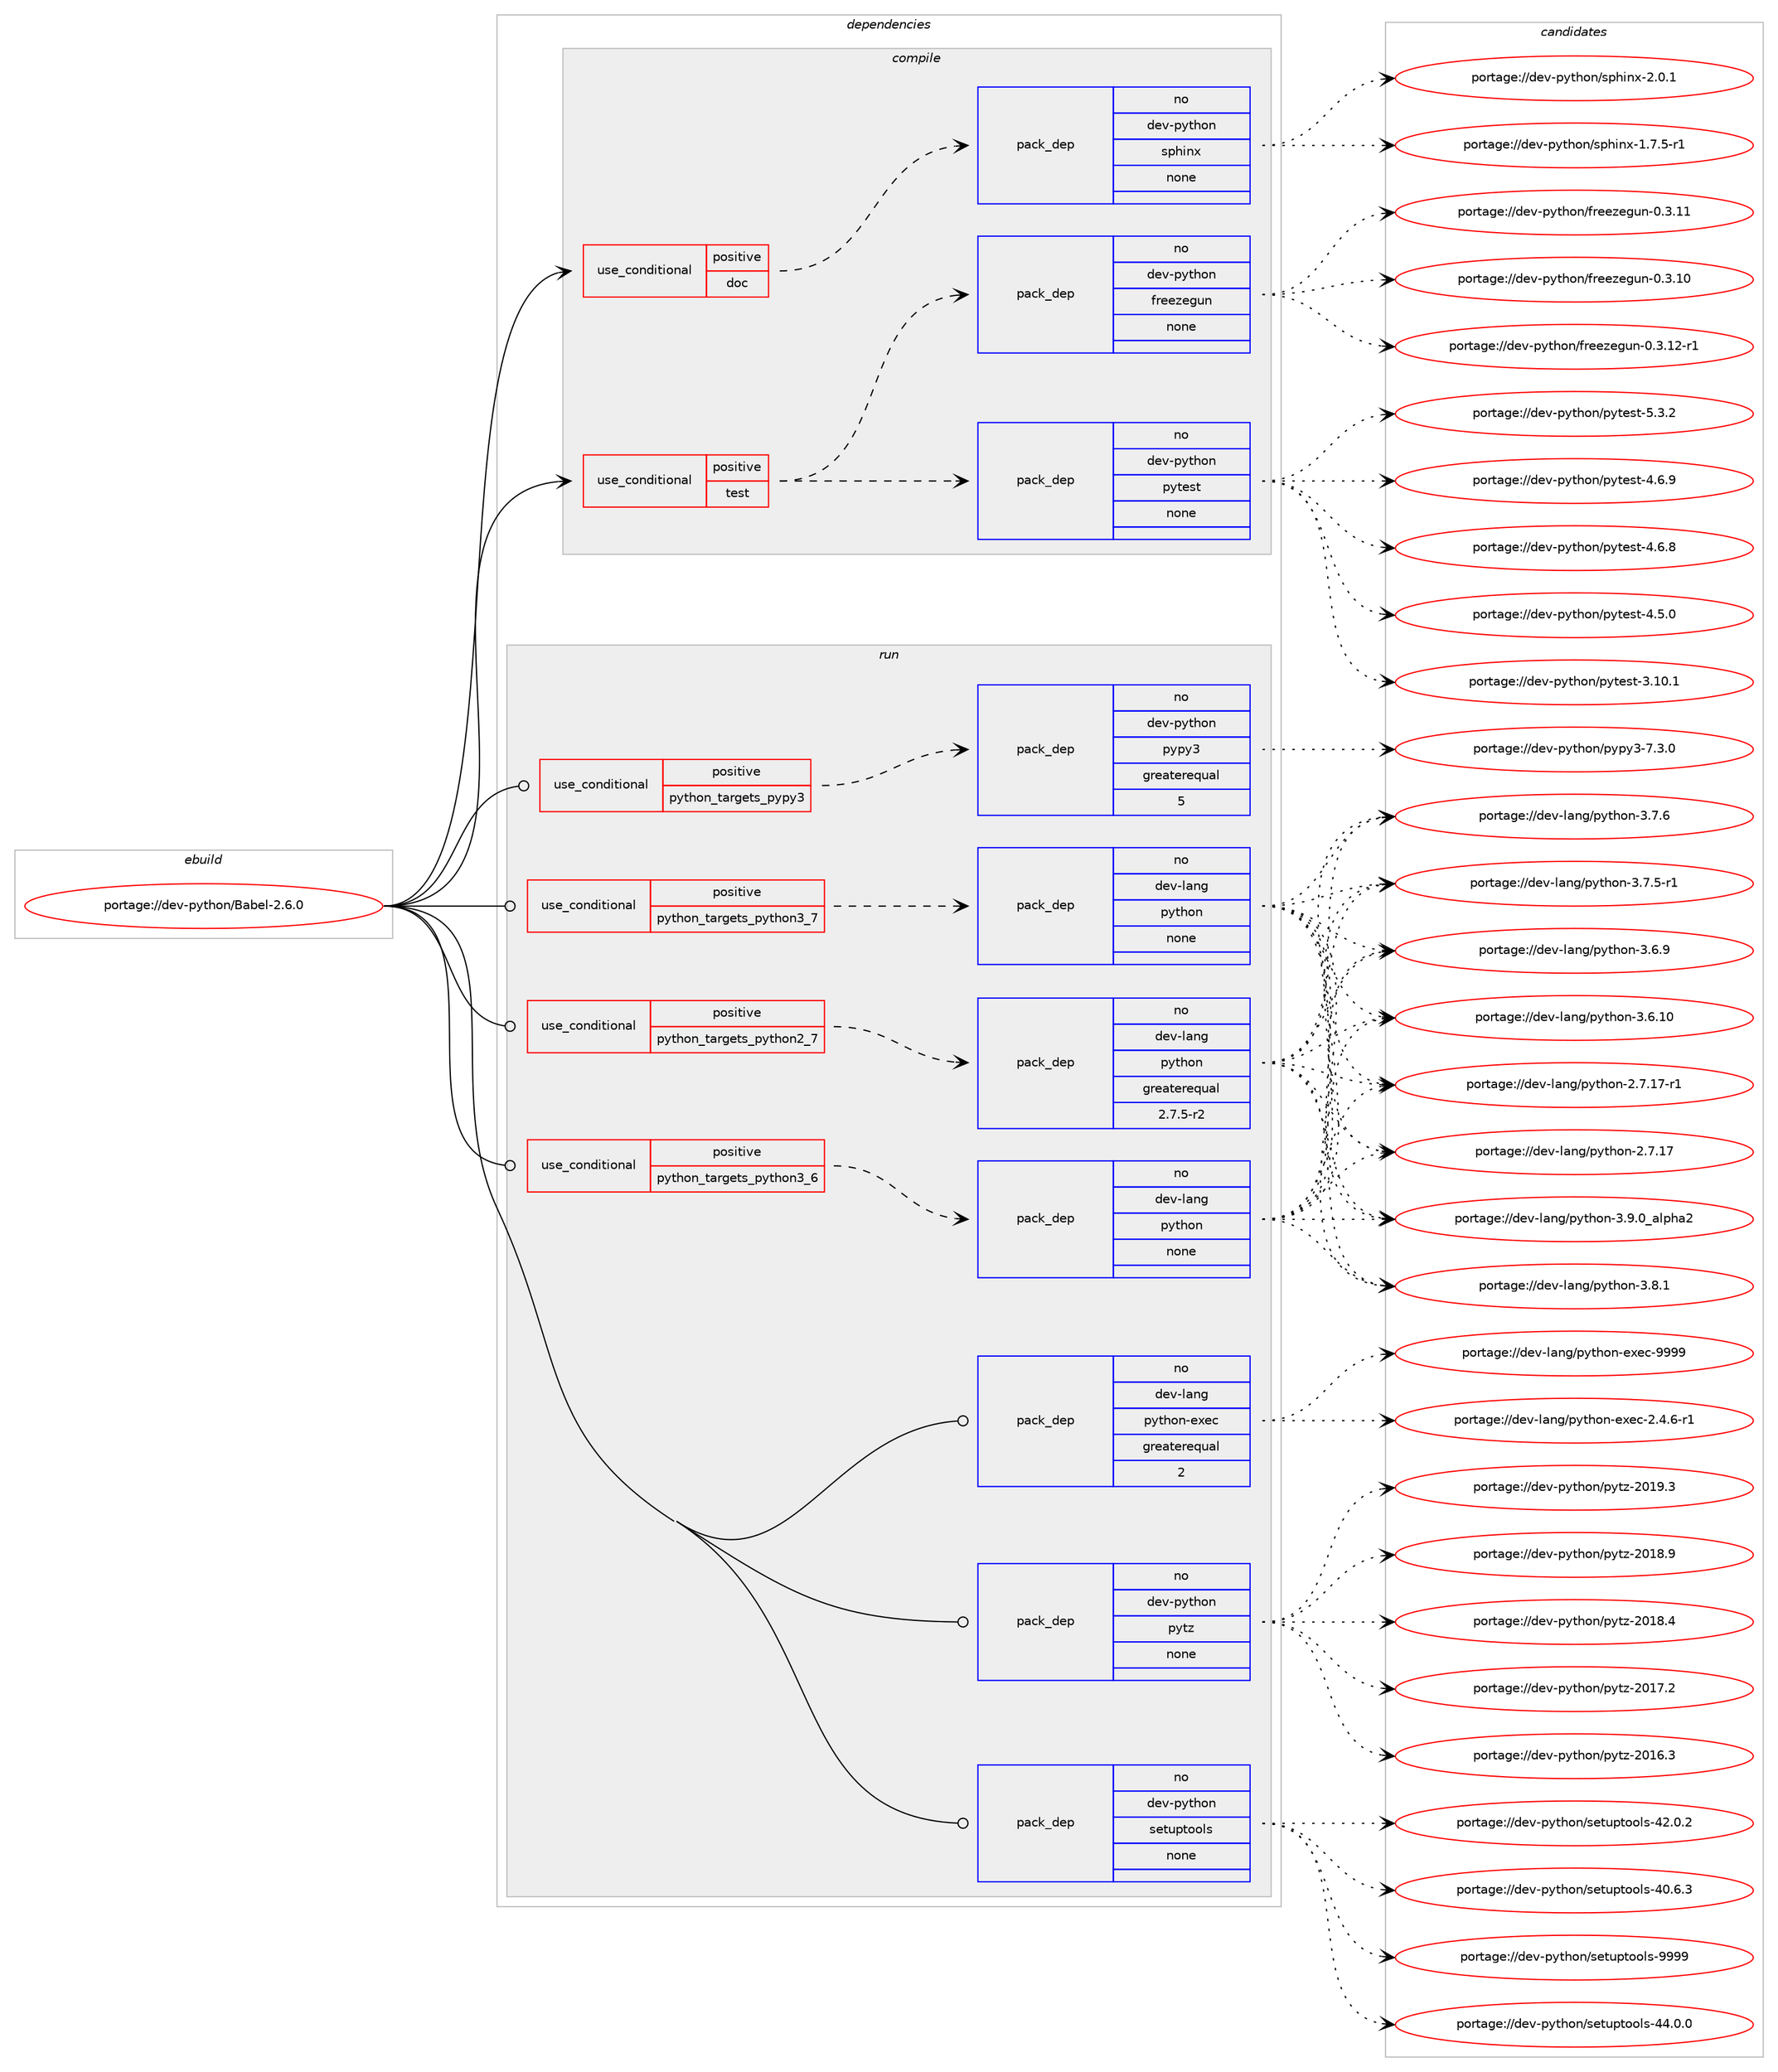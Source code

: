 digraph prolog {

# *************
# Graph options
# *************

newrank=true;
concentrate=true;
compound=true;
graph [rankdir=LR,fontname=Helvetica,fontsize=10,ranksep=1.5];#, ranksep=2.5, nodesep=0.2];
edge  [arrowhead=vee];
node  [fontname=Helvetica,fontsize=10];

# **********
# The ebuild
# **********

subgraph cluster_leftcol {
color=gray;
label=<<i>ebuild</i>>;
id [label="portage://dev-python/Babel-2.6.0", color=red, width=4, href="../dev-python/Babel-2.6.0.svg"];
}

# ****************
# The dependencies
# ****************

subgraph cluster_midcol {
color=gray;
label=<<i>dependencies</i>>;
subgraph cluster_compile {
fillcolor="#eeeeee";
style=filled;
label=<<i>compile</i>>;
subgraph cond119701 {
dependency473794 [label=<<TABLE BORDER="0" CELLBORDER="1" CELLSPACING="0" CELLPADDING="4"><TR><TD ROWSPAN="3" CELLPADDING="10">use_conditional</TD></TR><TR><TD>positive</TD></TR><TR><TD>doc</TD></TR></TABLE>>, shape=none, color=red];
subgraph pack349076 {
dependency473795 [label=<<TABLE BORDER="0" CELLBORDER="1" CELLSPACING="0" CELLPADDING="4" WIDTH="220"><TR><TD ROWSPAN="6" CELLPADDING="30">pack_dep</TD></TR><TR><TD WIDTH="110">no</TD></TR><TR><TD>dev-python</TD></TR><TR><TD>sphinx</TD></TR><TR><TD>none</TD></TR><TR><TD></TD></TR></TABLE>>, shape=none, color=blue];
}
dependency473794:e -> dependency473795:w [weight=20,style="dashed",arrowhead="vee"];
}
id:e -> dependency473794:w [weight=20,style="solid",arrowhead="vee"];
subgraph cond119702 {
dependency473796 [label=<<TABLE BORDER="0" CELLBORDER="1" CELLSPACING="0" CELLPADDING="4"><TR><TD ROWSPAN="3" CELLPADDING="10">use_conditional</TD></TR><TR><TD>positive</TD></TR><TR><TD>test</TD></TR></TABLE>>, shape=none, color=red];
subgraph pack349077 {
dependency473797 [label=<<TABLE BORDER="0" CELLBORDER="1" CELLSPACING="0" CELLPADDING="4" WIDTH="220"><TR><TD ROWSPAN="6" CELLPADDING="30">pack_dep</TD></TR><TR><TD WIDTH="110">no</TD></TR><TR><TD>dev-python</TD></TR><TR><TD>freezegun</TD></TR><TR><TD>none</TD></TR><TR><TD></TD></TR></TABLE>>, shape=none, color=blue];
}
dependency473796:e -> dependency473797:w [weight=20,style="dashed",arrowhead="vee"];
subgraph pack349078 {
dependency473798 [label=<<TABLE BORDER="0" CELLBORDER="1" CELLSPACING="0" CELLPADDING="4" WIDTH="220"><TR><TD ROWSPAN="6" CELLPADDING="30">pack_dep</TD></TR><TR><TD WIDTH="110">no</TD></TR><TR><TD>dev-python</TD></TR><TR><TD>pytest</TD></TR><TR><TD>none</TD></TR><TR><TD></TD></TR></TABLE>>, shape=none, color=blue];
}
dependency473796:e -> dependency473798:w [weight=20,style="dashed",arrowhead="vee"];
}
id:e -> dependency473796:w [weight=20,style="solid",arrowhead="vee"];
}
subgraph cluster_compileandrun {
fillcolor="#eeeeee";
style=filled;
label=<<i>compile and run</i>>;
}
subgraph cluster_run {
fillcolor="#eeeeee";
style=filled;
label=<<i>run</i>>;
subgraph cond119703 {
dependency473799 [label=<<TABLE BORDER="0" CELLBORDER="1" CELLSPACING="0" CELLPADDING="4"><TR><TD ROWSPAN="3" CELLPADDING="10">use_conditional</TD></TR><TR><TD>positive</TD></TR><TR><TD>python_targets_pypy3</TD></TR></TABLE>>, shape=none, color=red];
subgraph pack349079 {
dependency473800 [label=<<TABLE BORDER="0" CELLBORDER="1" CELLSPACING="0" CELLPADDING="4" WIDTH="220"><TR><TD ROWSPAN="6" CELLPADDING="30">pack_dep</TD></TR><TR><TD WIDTH="110">no</TD></TR><TR><TD>dev-python</TD></TR><TR><TD>pypy3</TD></TR><TR><TD>greaterequal</TD></TR><TR><TD>5</TD></TR></TABLE>>, shape=none, color=blue];
}
dependency473799:e -> dependency473800:w [weight=20,style="dashed",arrowhead="vee"];
}
id:e -> dependency473799:w [weight=20,style="solid",arrowhead="odot"];
subgraph cond119704 {
dependency473801 [label=<<TABLE BORDER="0" CELLBORDER="1" CELLSPACING="0" CELLPADDING="4"><TR><TD ROWSPAN="3" CELLPADDING="10">use_conditional</TD></TR><TR><TD>positive</TD></TR><TR><TD>python_targets_python2_7</TD></TR></TABLE>>, shape=none, color=red];
subgraph pack349080 {
dependency473802 [label=<<TABLE BORDER="0" CELLBORDER="1" CELLSPACING="0" CELLPADDING="4" WIDTH="220"><TR><TD ROWSPAN="6" CELLPADDING="30">pack_dep</TD></TR><TR><TD WIDTH="110">no</TD></TR><TR><TD>dev-lang</TD></TR><TR><TD>python</TD></TR><TR><TD>greaterequal</TD></TR><TR><TD>2.7.5-r2</TD></TR></TABLE>>, shape=none, color=blue];
}
dependency473801:e -> dependency473802:w [weight=20,style="dashed",arrowhead="vee"];
}
id:e -> dependency473801:w [weight=20,style="solid",arrowhead="odot"];
subgraph cond119705 {
dependency473803 [label=<<TABLE BORDER="0" CELLBORDER="1" CELLSPACING="0" CELLPADDING="4"><TR><TD ROWSPAN="3" CELLPADDING="10">use_conditional</TD></TR><TR><TD>positive</TD></TR><TR><TD>python_targets_python3_6</TD></TR></TABLE>>, shape=none, color=red];
subgraph pack349081 {
dependency473804 [label=<<TABLE BORDER="0" CELLBORDER="1" CELLSPACING="0" CELLPADDING="4" WIDTH="220"><TR><TD ROWSPAN="6" CELLPADDING="30">pack_dep</TD></TR><TR><TD WIDTH="110">no</TD></TR><TR><TD>dev-lang</TD></TR><TR><TD>python</TD></TR><TR><TD>none</TD></TR><TR><TD></TD></TR></TABLE>>, shape=none, color=blue];
}
dependency473803:e -> dependency473804:w [weight=20,style="dashed",arrowhead="vee"];
}
id:e -> dependency473803:w [weight=20,style="solid",arrowhead="odot"];
subgraph cond119706 {
dependency473805 [label=<<TABLE BORDER="0" CELLBORDER="1" CELLSPACING="0" CELLPADDING="4"><TR><TD ROWSPAN="3" CELLPADDING="10">use_conditional</TD></TR><TR><TD>positive</TD></TR><TR><TD>python_targets_python3_7</TD></TR></TABLE>>, shape=none, color=red];
subgraph pack349082 {
dependency473806 [label=<<TABLE BORDER="0" CELLBORDER="1" CELLSPACING="0" CELLPADDING="4" WIDTH="220"><TR><TD ROWSPAN="6" CELLPADDING="30">pack_dep</TD></TR><TR><TD WIDTH="110">no</TD></TR><TR><TD>dev-lang</TD></TR><TR><TD>python</TD></TR><TR><TD>none</TD></TR><TR><TD></TD></TR></TABLE>>, shape=none, color=blue];
}
dependency473805:e -> dependency473806:w [weight=20,style="dashed",arrowhead="vee"];
}
id:e -> dependency473805:w [weight=20,style="solid",arrowhead="odot"];
subgraph pack349083 {
dependency473807 [label=<<TABLE BORDER="0" CELLBORDER="1" CELLSPACING="0" CELLPADDING="4" WIDTH="220"><TR><TD ROWSPAN="6" CELLPADDING="30">pack_dep</TD></TR><TR><TD WIDTH="110">no</TD></TR><TR><TD>dev-lang</TD></TR><TR><TD>python-exec</TD></TR><TR><TD>greaterequal</TD></TR><TR><TD>2</TD></TR></TABLE>>, shape=none, color=blue];
}
id:e -> dependency473807:w [weight=20,style="solid",arrowhead="odot"];
subgraph pack349084 {
dependency473808 [label=<<TABLE BORDER="0" CELLBORDER="1" CELLSPACING="0" CELLPADDING="4" WIDTH="220"><TR><TD ROWSPAN="6" CELLPADDING="30">pack_dep</TD></TR><TR><TD WIDTH="110">no</TD></TR><TR><TD>dev-python</TD></TR><TR><TD>pytz</TD></TR><TR><TD>none</TD></TR><TR><TD></TD></TR></TABLE>>, shape=none, color=blue];
}
id:e -> dependency473808:w [weight=20,style="solid",arrowhead="odot"];
subgraph pack349085 {
dependency473809 [label=<<TABLE BORDER="0" CELLBORDER="1" CELLSPACING="0" CELLPADDING="4" WIDTH="220"><TR><TD ROWSPAN="6" CELLPADDING="30">pack_dep</TD></TR><TR><TD WIDTH="110">no</TD></TR><TR><TD>dev-python</TD></TR><TR><TD>setuptools</TD></TR><TR><TD>none</TD></TR><TR><TD></TD></TR></TABLE>>, shape=none, color=blue];
}
id:e -> dependency473809:w [weight=20,style="solid",arrowhead="odot"];
}
}

# **************
# The candidates
# **************

subgraph cluster_choices {
rank=same;
color=gray;
label=<<i>candidates</i>>;

subgraph choice349076 {
color=black;
nodesep=1;
choice1001011184511212111610411111047115112104105110120455046484649 [label="portage://dev-python/sphinx-2.0.1", color=red, width=4,href="../dev-python/sphinx-2.0.1.svg"];
choice10010111845112121116104111110471151121041051101204549465546534511449 [label="portage://dev-python/sphinx-1.7.5-r1", color=red, width=4,href="../dev-python/sphinx-1.7.5-r1.svg"];
dependency473795:e -> choice1001011184511212111610411111047115112104105110120455046484649:w [style=dotted,weight="100"];
dependency473795:e -> choice10010111845112121116104111110471151121041051101204549465546534511449:w [style=dotted,weight="100"];
}
subgraph choice349077 {
color=black;
nodesep=1;
choice1001011184511212111610411111047102114101101122101103117110454846514649504511449 [label="portage://dev-python/freezegun-0.3.12-r1", color=red, width=4,href="../dev-python/freezegun-0.3.12-r1.svg"];
choice100101118451121211161041111104710211410110112210110311711045484651464949 [label="portage://dev-python/freezegun-0.3.11", color=red, width=4,href="../dev-python/freezegun-0.3.11.svg"];
choice100101118451121211161041111104710211410110112210110311711045484651464948 [label="portage://dev-python/freezegun-0.3.10", color=red, width=4,href="../dev-python/freezegun-0.3.10.svg"];
dependency473797:e -> choice1001011184511212111610411111047102114101101122101103117110454846514649504511449:w [style=dotted,weight="100"];
dependency473797:e -> choice100101118451121211161041111104710211410110112210110311711045484651464949:w [style=dotted,weight="100"];
dependency473797:e -> choice100101118451121211161041111104710211410110112210110311711045484651464948:w [style=dotted,weight="100"];
}
subgraph choice349078 {
color=black;
nodesep=1;
choice1001011184511212111610411111047112121116101115116455346514650 [label="portage://dev-python/pytest-5.3.2", color=red, width=4,href="../dev-python/pytest-5.3.2.svg"];
choice1001011184511212111610411111047112121116101115116455246544657 [label="portage://dev-python/pytest-4.6.9", color=red, width=4,href="../dev-python/pytest-4.6.9.svg"];
choice1001011184511212111610411111047112121116101115116455246544656 [label="portage://dev-python/pytest-4.6.8", color=red, width=4,href="../dev-python/pytest-4.6.8.svg"];
choice1001011184511212111610411111047112121116101115116455246534648 [label="portage://dev-python/pytest-4.5.0", color=red, width=4,href="../dev-python/pytest-4.5.0.svg"];
choice100101118451121211161041111104711212111610111511645514649484649 [label="portage://dev-python/pytest-3.10.1", color=red, width=4,href="../dev-python/pytest-3.10.1.svg"];
dependency473798:e -> choice1001011184511212111610411111047112121116101115116455346514650:w [style=dotted,weight="100"];
dependency473798:e -> choice1001011184511212111610411111047112121116101115116455246544657:w [style=dotted,weight="100"];
dependency473798:e -> choice1001011184511212111610411111047112121116101115116455246544656:w [style=dotted,weight="100"];
dependency473798:e -> choice1001011184511212111610411111047112121116101115116455246534648:w [style=dotted,weight="100"];
dependency473798:e -> choice100101118451121211161041111104711212111610111511645514649484649:w [style=dotted,weight="100"];
}
subgraph choice349079 {
color=black;
nodesep=1;
choice100101118451121211161041111104711212111212151455546514648 [label="portage://dev-python/pypy3-7.3.0", color=red, width=4,href="../dev-python/pypy3-7.3.0.svg"];
dependency473800:e -> choice100101118451121211161041111104711212111212151455546514648:w [style=dotted,weight="100"];
}
subgraph choice349080 {
color=black;
nodesep=1;
choice10010111845108971101034711212111610411111045514657464895971081121049750 [label="portage://dev-lang/python-3.9.0_alpha2", color=red, width=4,href="../dev-lang/python-3.9.0_alpha2.svg"];
choice100101118451089711010347112121116104111110455146564649 [label="portage://dev-lang/python-3.8.1", color=red, width=4,href="../dev-lang/python-3.8.1.svg"];
choice100101118451089711010347112121116104111110455146554654 [label="portage://dev-lang/python-3.7.6", color=red, width=4,href="../dev-lang/python-3.7.6.svg"];
choice1001011184510897110103471121211161041111104551465546534511449 [label="portage://dev-lang/python-3.7.5-r1", color=red, width=4,href="../dev-lang/python-3.7.5-r1.svg"];
choice100101118451089711010347112121116104111110455146544657 [label="portage://dev-lang/python-3.6.9", color=red, width=4,href="../dev-lang/python-3.6.9.svg"];
choice10010111845108971101034711212111610411111045514654464948 [label="portage://dev-lang/python-3.6.10", color=red, width=4,href="../dev-lang/python-3.6.10.svg"];
choice100101118451089711010347112121116104111110455046554649554511449 [label="portage://dev-lang/python-2.7.17-r1", color=red, width=4,href="../dev-lang/python-2.7.17-r1.svg"];
choice10010111845108971101034711212111610411111045504655464955 [label="portage://dev-lang/python-2.7.17", color=red, width=4,href="../dev-lang/python-2.7.17.svg"];
dependency473802:e -> choice10010111845108971101034711212111610411111045514657464895971081121049750:w [style=dotted,weight="100"];
dependency473802:e -> choice100101118451089711010347112121116104111110455146564649:w [style=dotted,weight="100"];
dependency473802:e -> choice100101118451089711010347112121116104111110455146554654:w [style=dotted,weight="100"];
dependency473802:e -> choice1001011184510897110103471121211161041111104551465546534511449:w [style=dotted,weight="100"];
dependency473802:e -> choice100101118451089711010347112121116104111110455146544657:w [style=dotted,weight="100"];
dependency473802:e -> choice10010111845108971101034711212111610411111045514654464948:w [style=dotted,weight="100"];
dependency473802:e -> choice100101118451089711010347112121116104111110455046554649554511449:w [style=dotted,weight="100"];
dependency473802:e -> choice10010111845108971101034711212111610411111045504655464955:w [style=dotted,weight="100"];
}
subgraph choice349081 {
color=black;
nodesep=1;
choice10010111845108971101034711212111610411111045514657464895971081121049750 [label="portage://dev-lang/python-3.9.0_alpha2", color=red, width=4,href="../dev-lang/python-3.9.0_alpha2.svg"];
choice100101118451089711010347112121116104111110455146564649 [label="portage://dev-lang/python-3.8.1", color=red, width=4,href="../dev-lang/python-3.8.1.svg"];
choice100101118451089711010347112121116104111110455146554654 [label="portage://dev-lang/python-3.7.6", color=red, width=4,href="../dev-lang/python-3.7.6.svg"];
choice1001011184510897110103471121211161041111104551465546534511449 [label="portage://dev-lang/python-3.7.5-r1", color=red, width=4,href="../dev-lang/python-3.7.5-r1.svg"];
choice100101118451089711010347112121116104111110455146544657 [label="portage://dev-lang/python-3.6.9", color=red, width=4,href="../dev-lang/python-3.6.9.svg"];
choice10010111845108971101034711212111610411111045514654464948 [label="portage://dev-lang/python-3.6.10", color=red, width=4,href="../dev-lang/python-3.6.10.svg"];
choice100101118451089711010347112121116104111110455046554649554511449 [label="portage://dev-lang/python-2.7.17-r1", color=red, width=4,href="../dev-lang/python-2.7.17-r1.svg"];
choice10010111845108971101034711212111610411111045504655464955 [label="portage://dev-lang/python-2.7.17", color=red, width=4,href="../dev-lang/python-2.7.17.svg"];
dependency473804:e -> choice10010111845108971101034711212111610411111045514657464895971081121049750:w [style=dotted,weight="100"];
dependency473804:e -> choice100101118451089711010347112121116104111110455146564649:w [style=dotted,weight="100"];
dependency473804:e -> choice100101118451089711010347112121116104111110455146554654:w [style=dotted,weight="100"];
dependency473804:e -> choice1001011184510897110103471121211161041111104551465546534511449:w [style=dotted,weight="100"];
dependency473804:e -> choice100101118451089711010347112121116104111110455146544657:w [style=dotted,weight="100"];
dependency473804:e -> choice10010111845108971101034711212111610411111045514654464948:w [style=dotted,weight="100"];
dependency473804:e -> choice100101118451089711010347112121116104111110455046554649554511449:w [style=dotted,weight="100"];
dependency473804:e -> choice10010111845108971101034711212111610411111045504655464955:w [style=dotted,weight="100"];
}
subgraph choice349082 {
color=black;
nodesep=1;
choice10010111845108971101034711212111610411111045514657464895971081121049750 [label="portage://dev-lang/python-3.9.0_alpha2", color=red, width=4,href="../dev-lang/python-3.9.0_alpha2.svg"];
choice100101118451089711010347112121116104111110455146564649 [label="portage://dev-lang/python-3.8.1", color=red, width=4,href="../dev-lang/python-3.8.1.svg"];
choice100101118451089711010347112121116104111110455146554654 [label="portage://dev-lang/python-3.7.6", color=red, width=4,href="../dev-lang/python-3.7.6.svg"];
choice1001011184510897110103471121211161041111104551465546534511449 [label="portage://dev-lang/python-3.7.5-r1", color=red, width=4,href="../dev-lang/python-3.7.5-r1.svg"];
choice100101118451089711010347112121116104111110455146544657 [label="portage://dev-lang/python-3.6.9", color=red, width=4,href="../dev-lang/python-3.6.9.svg"];
choice10010111845108971101034711212111610411111045514654464948 [label="portage://dev-lang/python-3.6.10", color=red, width=4,href="../dev-lang/python-3.6.10.svg"];
choice100101118451089711010347112121116104111110455046554649554511449 [label="portage://dev-lang/python-2.7.17-r1", color=red, width=4,href="../dev-lang/python-2.7.17-r1.svg"];
choice10010111845108971101034711212111610411111045504655464955 [label="portage://dev-lang/python-2.7.17", color=red, width=4,href="../dev-lang/python-2.7.17.svg"];
dependency473806:e -> choice10010111845108971101034711212111610411111045514657464895971081121049750:w [style=dotted,weight="100"];
dependency473806:e -> choice100101118451089711010347112121116104111110455146564649:w [style=dotted,weight="100"];
dependency473806:e -> choice100101118451089711010347112121116104111110455146554654:w [style=dotted,weight="100"];
dependency473806:e -> choice1001011184510897110103471121211161041111104551465546534511449:w [style=dotted,weight="100"];
dependency473806:e -> choice100101118451089711010347112121116104111110455146544657:w [style=dotted,weight="100"];
dependency473806:e -> choice10010111845108971101034711212111610411111045514654464948:w [style=dotted,weight="100"];
dependency473806:e -> choice100101118451089711010347112121116104111110455046554649554511449:w [style=dotted,weight="100"];
dependency473806:e -> choice10010111845108971101034711212111610411111045504655464955:w [style=dotted,weight="100"];
}
subgraph choice349083 {
color=black;
nodesep=1;
choice10010111845108971101034711212111610411111045101120101994557575757 [label="portage://dev-lang/python-exec-9999", color=red, width=4,href="../dev-lang/python-exec-9999.svg"];
choice10010111845108971101034711212111610411111045101120101994550465246544511449 [label="portage://dev-lang/python-exec-2.4.6-r1", color=red, width=4,href="../dev-lang/python-exec-2.4.6-r1.svg"];
dependency473807:e -> choice10010111845108971101034711212111610411111045101120101994557575757:w [style=dotted,weight="100"];
dependency473807:e -> choice10010111845108971101034711212111610411111045101120101994550465246544511449:w [style=dotted,weight="100"];
}
subgraph choice349084 {
color=black;
nodesep=1;
choice100101118451121211161041111104711212111612245504849574651 [label="portage://dev-python/pytz-2019.3", color=red, width=4,href="../dev-python/pytz-2019.3.svg"];
choice100101118451121211161041111104711212111612245504849564657 [label="portage://dev-python/pytz-2018.9", color=red, width=4,href="../dev-python/pytz-2018.9.svg"];
choice100101118451121211161041111104711212111612245504849564652 [label="portage://dev-python/pytz-2018.4", color=red, width=4,href="../dev-python/pytz-2018.4.svg"];
choice100101118451121211161041111104711212111612245504849554650 [label="portage://dev-python/pytz-2017.2", color=red, width=4,href="../dev-python/pytz-2017.2.svg"];
choice100101118451121211161041111104711212111612245504849544651 [label="portage://dev-python/pytz-2016.3", color=red, width=4,href="../dev-python/pytz-2016.3.svg"];
dependency473808:e -> choice100101118451121211161041111104711212111612245504849574651:w [style=dotted,weight="100"];
dependency473808:e -> choice100101118451121211161041111104711212111612245504849564657:w [style=dotted,weight="100"];
dependency473808:e -> choice100101118451121211161041111104711212111612245504849564652:w [style=dotted,weight="100"];
dependency473808:e -> choice100101118451121211161041111104711212111612245504849554650:w [style=dotted,weight="100"];
dependency473808:e -> choice100101118451121211161041111104711212111612245504849544651:w [style=dotted,weight="100"];
}
subgraph choice349085 {
color=black;
nodesep=1;
choice10010111845112121116104111110471151011161171121161111111081154557575757 [label="portage://dev-python/setuptools-9999", color=red, width=4,href="../dev-python/setuptools-9999.svg"];
choice100101118451121211161041111104711510111611711211611111110811545525246484648 [label="portage://dev-python/setuptools-44.0.0", color=red, width=4,href="../dev-python/setuptools-44.0.0.svg"];
choice100101118451121211161041111104711510111611711211611111110811545525046484650 [label="portage://dev-python/setuptools-42.0.2", color=red, width=4,href="../dev-python/setuptools-42.0.2.svg"];
choice100101118451121211161041111104711510111611711211611111110811545524846544651 [label="portage://dev-python/setuptools-40.6.3", color=red, width=4,href="../dev-python/setuptools-40.6.3.svg"];
dependency473809:e -> choice10010111845112121116104111110471151011161171121161111111081154557575757:w [style=dotted,weight="100"];
dependency473809:e -> choice100101118451121211161041111104711510111611711211611111110811545525246484648:w [style=dotted,weight="100"];
dependency473809:e -> choice100101118451121211161041111104711510111611711211611111110811545525046484650:w [style=dotted,weight="100"];
dependency473809:e -> choice100101118451121211161041111104711510111611711211611111110811545524846544651:w [style=dotted,weight="100"];
}
}

}
